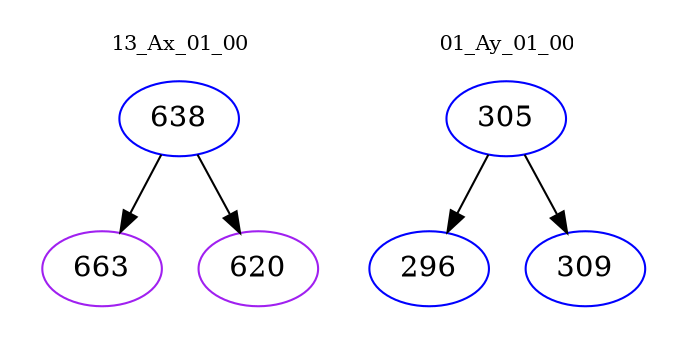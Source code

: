 digraph{
subgraph cluster_0 {
color = white
label = "13_Ax_01_00";
fontsize=10;
T0_638 [label="638", color="blue"]
T0_638 -> T0_663 [color="black"]
T0_663 [label="663", color="purple"]
T0_638 -> T0_620 [color="black"]
T0_620 [label="620", color="purple"]
}
subgraph cluster_1 {
color = white
label = "01_Ay_01_00";
fontsize=10;
T1_305 [label="305", color="blue"]
T1_305 -> T1_296 [color="black"]
T1_296 [label="296", color="blue"]
T1_305 -> T1_309 [color="black"]
T1_309 [label="309", color="blue"]
}
}
